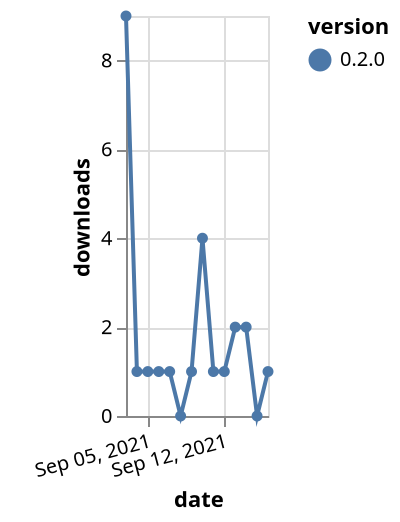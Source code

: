 {"$schema": "https://vega.github.io/schema/vega-lite/v5.json", "description": "A simple bar chart with embedded data.", "data": {"values": [{"date": "2021-09-03", "total": 126, "delta": 9, "version": "0.2.0"}, {"date": "2021-09-04", "total": 127, "delta": 1, "version": "0.2.0"}, {"date": "2021-09-05", "total": 128, "delta": 1, "version": "0.2.0"}, {"date": "2021-09-06", "total": 129, "delta": 1, "version": "0.2.0"}, {"date": "2021-09-07", "total": 130, "delta": 1, "version": "0.2.0"}, {"date": "2021-09-08", "total": 130, "delta": 0, "version": "0.2.0"}, {"date": "2021-09-09", "total": 131, "delta": 1, "version": "0.2.0"}, {"date": "2021-09-10", "total": 135, "delta": 4, "version": "0.2.0"}, {"date": "2021-09-11", "total": 136, "delta": 1, "version": "0.2.0"}, {"date": "2021-09-12", "total": 137, "delta": 1, "version": "0.2.0"}, {"date": "2021-09-13", "total": 139, "delta": 2, "version": "0.2.0"}, {"date": "2021-09-14", "total": 141, "delta": 2, "version": "0.2.0"}, {"date": "2021-09-15", "total": 141, "delta": 0, "version": "0.2.0"}, {"date": "2021-09-16", "total": 142, "delta": 1, "version": "0.2.0"}]}, "width": "container", "mark": {"type": "line", "point": {"filled": true}}, "encoding": {"x": {"field": "date", "type": "temporal", "timeUnit": "yearmonthdate", "title": "date", "axis": {"labelAngle": -15}}, "y": {"field": "delta", "type": "quantitative", "title": "downloads"}, "color": {"field": "version", "type": "nominal"}, "tooltip": {"field": "delta"}}}